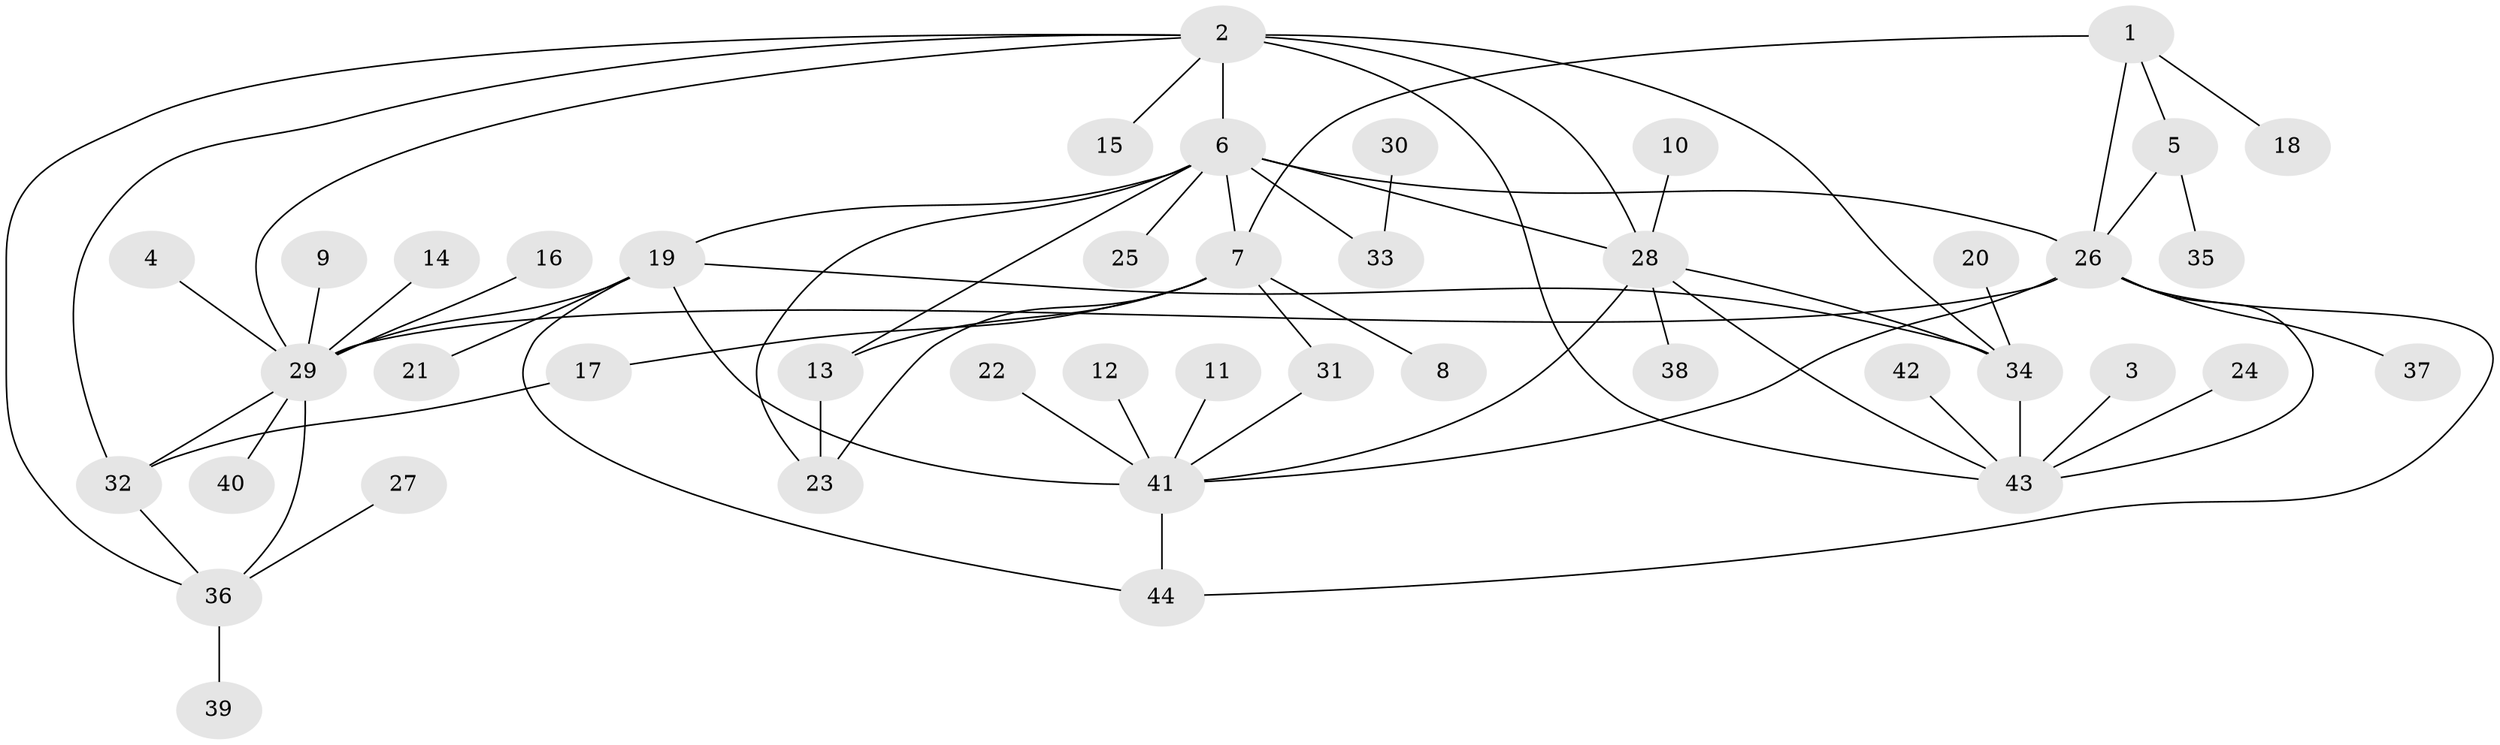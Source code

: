 // original degree distribution, {9: 0.03409090909090909, 5: 0.03409090909090909, 3: 0.056818181818181816, 4: 0.06818181818181818, 8: 0.022727272727272728, 11: 0.022727272727272728, 7: 0.045454545454545456, 6: 0.011363636363636364, 2: 0.14772727272727273, 1: 0.5568181818181818}
// Generated by graph-tools (version 1.1) at 2025/50/03/09/25 03:50:42]
// undirected, 44 vertices, 65 edges
graph export_dot {
graph [start="1"]
  node [color=gray90,style=filled];
  1;
  2;
  3;
  4;
  5;
  6;
  7;
  8;
  9;
  10;
  11;
  12;
  13;
  14;
  15;
  16;
  17;
  18;
  19;
  20;
  21;
  22;
  23;
  24;
  25;
  26;
  27;
  28;
  29;
  30;
  31;
  32;
  33;
  34;
  35;
  36;
  37;
  38;
  39;
  40;
  41;
  42;
  43;
  44;
  1 -- 5 [weight=2.0];
  1 -- 7 [weight=1.0];
  1 -- 18 [weight=1.0];
  1 -- 26 [weight=2.0];
  2 -- 6 [weight=1.0];
  2 -- 15 [weight=1.0];
  2 -- 28 [weight=2.0];
  2 -- 29 [weight=1.0];
  2 -- 32 [weight=1.0];
  2 -- 34 [weight=1.0];
  2 -- 36 [weight=1.0];
  2 -- 43 [weight=1.0];
  3 -- 43 [weight=1.0];
  4 -- 29 [weight=1.0];
  5 -- 26 [weight=1.0];
  5 -- 35 [weight=1.0];
  6 -- 7 [weight=1.0];
  6 -- 13 [weight=1.0];
  6 -- 19 [weight=1.0];
  6 -- 23 [weight=1.0];
  6 -- 25 [weight=1.0];
  6 -- 26 [weight=1.0];
  6 -- 28 [weight=1.0];
  6 -- 33 [weight=1.0];
  7 -- 8 [weight=1.0];
  7 -- 13 [weight=1.0];
  7 -- 17 [weight=1.0];
  7 -- 23 [weight=1.0];
  7 -- 31 [weight=1.0];
  9 -- 29 [weight=1.0];
  10 -- 28 [weight=1.0];
  11 -- 41 [weight=1.0];
  12 -- 41 [weight=1.0];
  13 -- 23 [weight=1.0];
  14 -- 29 [weight=1.0];
  16 -- 29 [weight=1.0];
  17 -- 32 [weight=1.0];
  19 -- 21 [weight=1.0];
  19 -- 29 [weight=1.0];
  19 -- 34 [weight=1.0];
  19 -- 41 [weight=1.0];
  19 -- 44 [weight=2.0];
  20 -- 34 [weight=1.0];
  22 -- 41 [weight=1.0];
  24 -- 43 [weight=1.0];
  26 -- 29 [weight=1.0];
  26 -- 37 [weight=1.0];
  26 -- 41 [weight=1.0];
  26 -- 43 [weight=1.0];
  26 -- 44 [weight=1.0];
  27 -- 36 [weight=1.0];
  28 -- 34 [weight=1.0];
  28 -- 38 [weight=1.0];
  28 -- 41 [weight=1.0];
  28 -- 43 [weight=1.0];
  29 -- 32 [weight=1.0];
  29 -- 36 [weight=1.0];
  29 -- 40 [weight=1.0];
  30 -- 33 [weight=1.0];
  31 -- 41 [weight=1.0];
  32 -- 36 [weight=1.0];
  34 -- 43 [weight=1.0];
  36 -- 39 [weight=1.0];
  41 -- 44 [weight=2.0];
  42 -- 43 [weight=1.0];
}
